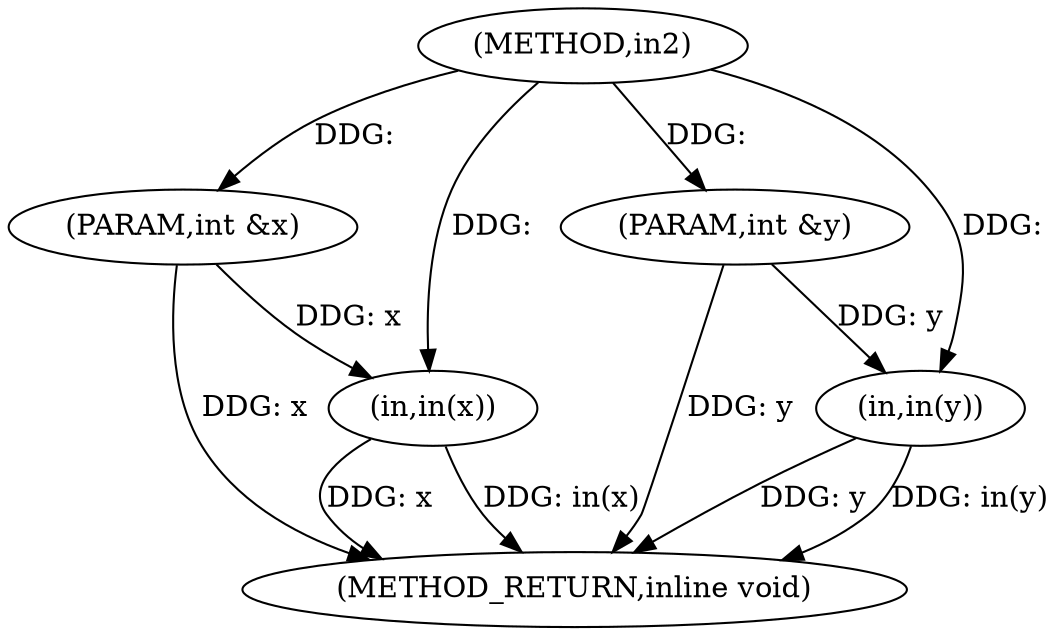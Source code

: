 digraph "in2" {  
"1000161" [label = "(METHOD,in2)" ]
"1000170" [label = "(METHOD_RETURN,inline void)" ]
"1000162" [label = "(PARAM,int &x)" ]
"1000163" [label = "(PARAM,int &y)" ]
"1000166" [label = "(in,in(x))" ]
"1000168" [label = "(in,in(y))" ]
  "1000162" -> "1000170"  [ label = "DDG: x"] 
  "1000163" -> "1000170"  [ label = "DDG: y"] 
  "1000166" -> "1000170"  [ label = "DDG: x"] 
  "1000166" -> "1000170"  [ label = "DDG: in(x)"] 
  "1000168" -> "1000170"  [ label = "DDG: y"] 
  "1000168" -> "1000170"  [ label = "DDG: in(y)"] 
  "1000161" -> "1000162"  [ label = "DDG: "] 
  "1000161" -> "1000163"  [ label = "DDG: "] 
  "1000162" -> "1000166"  [ label = "DDG: x"] 
  "1000161" -> "1000166"  [ label = "DDG: "] 
  "1000163" -> "1000168"  [ label = "DDG: y"] 
  "1000161" -> "1000168"  [ label = "DDG: "] 
}
